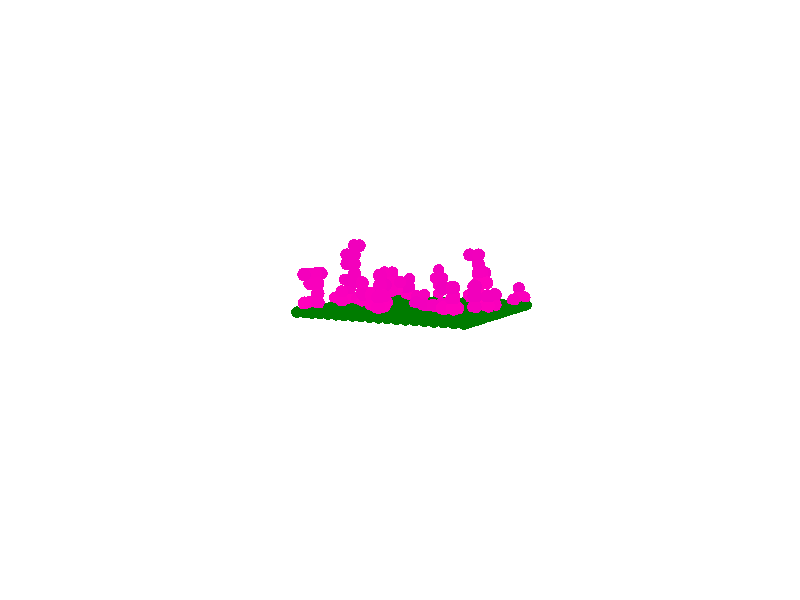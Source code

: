 #include "colors.inc"
#include "shapes.inc"
#include "textures.inc"
#include "metals.inc"
background{White}
union{light_source{<28.94,28.94,-61.38> color White shadowless}
sphere { <0,0,0>,0.600
texture{ pigment{ color rgb<0.0,0.2,0.0>}
finish{ phong 1 metallic}}}
sphere { <1,0,0>,0.600
texture{ pigment{ color rgb<0.0,0.2,0.0>}
finish{ phong 1 metallic}}}
sphere { <2,0,0>,0.600
texture{ pigment{ color rgb<0.0,0.2,0.0>}
finish{ phong 1 metallic}}}
sphere { <3,0,0>,0.600
texture{ pigment{ color rgb<0.0,0.2,0.0>}
finish{ phong 1 metallic}}}
sphere { <4,0,0>,0.600
texture{ pigment{ color rgb<0.0,0.2,0.0>}
finish{ phong 1 metallic}}}
sphere { <5,0,0>,0.600
texture{ pigment{ color rgb<0.0,0.2,0.0>}
finish{ phong 1 metallic}}}
sphere { <6,0,0>,0.600
texture{ pigment{ color rgb<0.0,0.2,0.0>}
finish{ phong 1 metallic}}}
sphere { <7,0,0>,0.600
texture{ pigment{ color rgb<0.0,0.2,0.0>}
finish{ phong 1 metallic}}}
sphere { <8,0,0>,0.600
texture{ pigment{ color rgb<0.0,0.2,0.0>}
finish{ phong 1 metallic}}}
sphere { <9,0,0>,0.600
texture{ pigment{ color rgb<0.0,0.2,0.0>}
finish{ phong 1 metallic}}}
sphere { <10,0,0>,0.600
texture{ pigment{ color rgb<0.0,0.2,0.0>}
finish{ phong 1 metallic}}}
sphere { <11,0,0>,0.600
texture{ pigment{ color rgb<0.0,0.2,0.0>}
finish{ phong 1 metallic}}}
sphere { <12,0,0>,0.600
texture{ pigment{ color rgb<0.0,0.2,0.0>}
finish{ phong 1 metallic}}}
sphere { <13,0,0>,0.600
texture{ pigment{ color rgb<0.0,0.2,0.0>}
finish{ phong 1 metallic}}}
sphere { <14,0,0>,0.600
texture{ pigment{ color rgb<0.0,0.2,0.0>}
finish{ phong 1 metallic}}}
sphere { <15,0,0>,0.600
texture{ pigment{ color rgb<0.0,0.2,0.0>}
finish{ phong 1 metallic}}}
sphere { <16,0,0>,0.600
texture{ pigment{ color rgb<0.0,0.2,0.0>}
finish{ phong 1 metallic}}}
sphere { <17,0,0>,0.600
texture{ pigment{ color rgb<0.0,0.2,0.0>}
finish{ phong 1 metallic}}}
sphere { <18,0,0>,0.600
texture{ pigment{ color rgb<0.0,0.2,0.0>}
finish{ phong 1 metallic}}}
sphere { <19,0,0>,0.600
texture{ pigment{ color rgb<0.0,0.2,0.0>}
finish{ phong 1 metallic}}}
sphere { <0,0,1>,0.600
texture{ pigment{ color rgb<0.0,0.2,0.0>}
finish{ phong 1 metallic}}}
sphere { <1,0,1>,0.600
texture{ pigment{ color rgb<0.0,0.2,0.0>}
finish{ phong 1 metallic}}}
sphere { <2,0,1>,0.600
texture{ pigment{ color rgb<0.0,0.2,0.0>}
finish{ phong 1 metallic}}}
sphere { <3,0,1>,0.600
texture{ pigment{ color rgb<0.0,0.2,0.0>}
finish{ phong 1 metallic}}}
sphere { <4,0,1>,0.600
texture{ pigment{ color rgb<0.0,0.2,0.0>}
finish{ phong 1 metallic}}}
sphere { <5,0,1>,0.600
texture{ pigment{ color rgb<0.0,0.2,0.0>}
finish{ phong 1 metallic}}}
sphere { <6,0,1>,0.600
texture{ pigment{ color rgb<0.0,0.2,0.0>}
finish{ phong 1 metallic}}}
sphere { <7,0,1>,0.600
texture{ pigment{ color rgb<0.0,0.2,0.0>}
finish{ phong 1 metallic}}}
sphere { <8,0,1>,0.600
texture{ pigment{ color rgb<0.0,0.2,0.0>}
finish{ phong 1 metallic}}}
sphere { <9,0,1>,0.600
texture{ pigment{ color rgb<0.0,0.2,0.0>}
finish{ phong 1 metallic}}}
sphere { <10,0,1>,0.600
texture{ pigment{ color rgb<0.0,0.2,0.0>}
finish{ phong 1 metallic}}}
sphere { <11,0,1>,0.600
texture{ pigment{ color rgb<0.0,0.2,0.0>}
finish{ phong 1 metallic}}}
sphere { <12,0,1>,0.600
texture{ pigment{ color rgb<0.0,0.2,0.0>}
finish{ phong 1 metallic}}}
sphere { <13,0,1>,0.600
texture{ pigment{ color rgb<0.0,0.2,0.0>}
finish{ phong 1 metallic}}}
sphere { <14,0,1>,0.600
texture{ pigment{ color rgb<0.0,0.2,0.0>}
finish{ phong 1 metallic}}}
sphere { <15,0,1>,0.600
texture{ pigment{ color rgb<0.0,0.2,0.0>}
finish{ phong 1 metallic}}}
sphere { <16,0,1>,0.600
texture{ pigment{ color rgb<0.0,0.2,0.0>}
finish{ phong 1 metallic}}}
sphere { <17,0,1>,0.600
texture{ pigment{ color rgb<0.0,0.2,0.0>}
finish{ phong 1 metallic}}}
sphere { <18,0,1>,0.600
texture{ pigment{ color rgb<0.0,0.2,0.0>}
finish{ phong 1 metallic}}}
sphere { <19,0,1>,0.600
texture{ pigment{ color rgb<0.0,0.2,0.0>}
finish{ phong 1 metallic}}}
sphere { <0,0,2>,0.600
texture{ pigment{ color rgb<0.0,0.2,0.0>}
finish{ phong 1 metallic}}}
sphere { <1,0,2>,0.600
texture{ pigment{ color rgb<0.0,0.2,0.0>}
finish{ phong 1 metallic}}}
sphere { <2,0,2>,0.600
texture{ pigment{ color rgb<0.0,0.2,0.0>}
finish{ phong 1 metallic}}}
sphere { <3,0,2>,0.600
texture{ pigment{ color rgb<0.0,0.2,0.0>}
finish{ phong 1 metallic}}}
sphere { <4,0,2>,0.600
texture{ pigment{ color rgb<0.0,0.2,0.0>}
finish{ phong 1 metallic}}}
sphere { <5,0,2>,0.600
texture{ pigment{ color rgb<0.0,0.2,0.0>}
finish{ phong 1 metallic}}}
sphere { <6,0,2>,0.600
texture{ pigment{ color rgb<0.0,0.2,0.0>}
finish{ phong 1 metallic}}}
sphere { <7,0,2>,0.600
texture{ pigment{ color rgb<0.0,0.2,0.0>}
finish{ phong 1 metallic}}}
sphere { <8,0,2>,0.600
texture{ pigment{ color rgb<0.0,0.2,0.0>}
finish{ phong 1 metallic}}}
sphere { <9,0,2>,0.600
texture{ pigment{ color rgb<0.0,0.2,0.0>}
finish{ phong 1 metallic}}}
sphere { <10,0,2>,0.600
texture{ pigment{ color rgb<0.0,0.2,0.0>}
finish{ phong 1 metallic}}}
sphere { <11,0,2>,0.600
texture{ pigment{ color rgb<0.0,0.2,0.0>}
finish{ phong 1 metallic}}}
sphere { <12,0,2>,0.600
texture{ pigment{ color rgb<0.0,0.2,0.0>}
finish{ phong 1 metallic}}}
sphere { <13,0,2>,0.600
texture{ pigment{ color rgb<0.0,0.2,0.0>}
finish{ phong 1 metallic}}}
sphere { <14,0,2>,0.600
texture{ pigment{ color rgb<0.0,0.2,0.0>}
finish{ phong 1 metallic}}}
sphere { <15,0,2>,0.600
texture{ pigment{ color rgb<0.0,0.2,0.0>}
finish{ phong 1 metallic}}}
sphere { <16,0,2>,0.600
texture{ pigment{ color rgb<0.0,0.2,0.0>}
finish{ phong 1 metallic}}}
sphere { <17,0,2>,0.600
texture{ pigment{ color rgb<0.0,0.2,0.0>}
finish{ phong 1 metallic}}}
sphere { <18,0,2>,0.600
texture{ pigment{ color rgb<0.0,0.2,0.0>}
finish{ phong 1 metallic}}}
sphere { <19,0,2>,0.600
texture{ pigment{ color rgb<0.0,0.2,0.0>}
finish{ phong 1 metallic}}}
sphere { <0,0,3>,0.600
texture{ pigment{ color rgb<0.0,0.2,0.0>}
finish{ phong 1 metallic}}}
sphere { <1,0,3>,0.600
texture{ pigment{ color rgb<0.0,0.2,0.0>}
finish{ phong 1 metallic}}}
sphere { <2,0,3>,0.600
texture{ pigment{ color rgb<0.0,0.2,0.0>}
finish{ phong 1 metallic}}}
sphere { <3,0,3>,0.600
texture{ pigment{ color rgb<0.0,0.2,0.0>}
finish{ phong 1 metallic}}}
sphere { <4,0,3>,0.600
texture{ pigment{ color rgb<0.0,0.2,0.0>}
finish{ phong 1 metallic}}}
sphere { <5,0,3>,0.600
texture{ pigment{ color rgb<0.0,0.2,0.0>}
finish{ phong 1 metallic}}}
sphere { <6,0,3>,0.600
texture{ pigment{ color rgb<0.0,0.2,0.0>}
finish{ phong 1 metallic}}}
sphere { <7,0,3>,0.600
texture{ pigment{ color rgb<0.0,0.2,0.0>}
finish{ phong 1 metallic}}}
sphere { <8,0,3>,0.600
texture{ pigment{ color rgb<0.0,0.2,0.0>}
finish{ phong 1 metallic}}}
sphere { <9,0,3>,0.600
texture{ pigment{ color rgb<0.0,0.2,0.0>}
finish{ phong 1 metallic}}}
sphere { <10,0,3>,0.600
texture{ pigment{ color rgb<0.0,0.2,0.0>}
finish{ phong 1 metallic}}}
sphere { <11,0,3>,0.600
texture{ pigment{ color rgb<0.0,0.2,0.0>}
finish{ phong 1 metallic}}}
sphere { <12,0,3>,0.600
texture{ pigment{ color rgb<0.0,0.2,0.0>}
finish{ phong 1 metallic}}}
sphere { <13,0,3>,0.600
texture{ pigment{ color rgb<0.0,0.2,0.0>}
finish{ phong 1 metallic}}}
sphere { <14,0,3>,0.600
texture{ pigment{ color rgb<0.0,0.2,0.0>}
finish{ phong 1 metallic}}}
sphere { <15,0,3>,0.600
texture{ pigment{ color rgb<0.0,0.2,0.0>}
finish{ phong 1 metallic}}}
sphere { <16,0,3>,0.600
texture{ pigment{ color rgb<0.0,0.2,0.0>}
finish{ phong 1 metallic}}}
sphere { <17,0,3>,0.600
texture{ pigment{ color rgb<0.0,0.2,0.0>}
finish{ phong 1 metallic}}}
sphere { <18,0,3>,0.600
texture{ pigment{ color rgb<0.0,0.2,0.0>}
finish{ phong 1 metallic}}}
sphere { <19,0,3>,0.600
texture{ pigment{ color rgb<0.0,0.2,0.0>}
finish{ phong 1 metallic}}}
sphere { <0,0,4>,0.600
texture{ pigment{ color rgb<0.0,0.2,0.0>}
finish{ phong 1 metallic}}}
sphere { <1,0,4>,0.600
texture{ pigment{ color rgb<0.0,0.2,0.0>}
finish{ phong 1 metallic}}}
sphere { <2,0,4>,0.600
texture{ pigment{ color rgb<0.0,0.2,0.0>}
finish{ phong 1 metallic}}}
sphere { <3,0,4>,0.600
texture{ pigment{ color rgb<0.0,0.2,0.0>}
finish{ phong 1 metallic}}}
sphere { <4,0,4>,0.600
texture{ pigment{ color rgb<0.0,0.2,0.0>}
finish{ phong 1 metallic}}}
sphere { <5,0,4>,0.600
texture{ pigment{ color rgb<0.0,0.2,0.0>}
finish{ phong 1 metallic}}}
sphere { <6,0,4>,0.600
texture{ pigment{ color rgb<0.0,0.2,0.0>}
finish{ phong 1 metallic}}}
sphere { <7,0,4>,0.600
texture{ pigment{ color rgb<0.0,0.2,0.0>}
finish{ phong 1 metallic}}}
sphere { <8,0,4>,0.600
texture{ pigment{ color rgb<0.0,0.2,0.0>}
finish{ phong 1 metallic}}}
sphere { <9,0,4>,0.600
texture{ pigment{ color rgb<0.0,0.2,0.0>}
finish{ phong 1 metallic}}}
sphere { <10,0,4>,0.600
texture{ pigment{ color rgb<0.0,0.2,0.0>}
finish{ phong 1 metallic}}}
sphere { <11,0,4>,0.600
texture{ pigment{ color rgb<0.0,0.2,0.0>}
finish{ phong 1 metallic}}}
sphere { <12,0,4>,0.600
texture{ pigment{ color rgb<0.0,0.2,0.0>}
finish{ phong 1 metallic}}}
sphere { <13,0,4>,0.600
texture{ pigment{ color rgb<0.0,0.2,0.0>}
finish{ phong 1 metallic}}}
sphere { <14,0,4>,0.600
texture{ pigment{ color rgb<0.0,0.2,0.0>}
finish{ phong 1 metallic}}}
sphere { <15,0,4>,0.600
texture{ pigment{ color rgb<0.0,0.2,0.0>}
finish{ phong 1 metallic}}}
sphere { <16,0,4>,0.600
texture{ pigment{ color rgb<0.0,0.2,0.0>}
finish{ phong 1 metallic}}}
sphere { <17,0,4>,0.600
texture{ pigment{ color rgb<0.0,0.2,0.0>}
finish{ phong 1 metallic}}}
sphere { <18,0,4>,0.600
texture{ pigment{ color rgb<0.0,0.2,0.0>}
finish{ phong 1 metallic}}}
sphere { <19,0,4>,0.600
texture{ pigment{ color rgb<0.0,0.2,0.0>}
finish{ phong 1 metallic}}}
sphere { <0,0,5>,0.600
texture{ pigment{ color rgb<0.0,0.2,0.0>}
finish{ phong 1 metallic}}}
sphere { <1,0,5>,0.600
texture{ pigment{ color rgb<0.0,0.2,0.0>}
finish{ phong 1 metallic}}}
sphere { <2,0,5>,0.600
texture{ pigment{ color rgb<0.0,0.2,0.0>}
finish{ phong 1 metallic}}}
sphere { <3,0,5>,0.600
texture{ pigment{ color rgb<0.0,0.2,0.0>}
finish{ phong 1 metallic}}}
sphere { <4,0,5>,0.600
texture{ pigment{ color rgb<0.0,0.2,0.0>}
finish{ phong 1 metallic}}}
sphere { <5,0,5>,0.600
texture{ pigment{ color rgb<0.0,0.2,0.0>}
finish{ phong 1 metallic}}}
sphere { <6,0,5>,0.600
texture{ pigment{ color rgb<0.0,0.2,0.0>}
finish{ phong 1 metallic}}}
sphere { <7,0,5>,0.600
texture{ pigment{ color rgb<0.0,0.2,0.0>}
finish{ phong 1 metallic}}}
sphere { <8,0,5>,0.600
texture{ pigment{ color rgb<0.0,0.2,0.0>}
finish{ phong 1 metallic}}}
sphere { <9,0,5>,0.600
texture{ pigment{ color rgb<0.0,0.2,0.0>}
finish{ phong 1 metallic}}}
sphere { <10,0,5>,0.600
texture{ pigment{ color rgb<0.0,0.2,0.0>}
finish{ phong 1 metallic}}}
sphere { <11,0,5>,0.600
texture{ pigment{ color rgb<0.0,0.2,0.0>}
finish{ phong 1 metallic}}}
sphere { <12,0,5>,0.600
texture{ pigment{ color rgb<0.0,0.2,0.0>}
finish{ phong 1 metallic}}}
sphere { <13,0,5>,0.600
texture{ pigment{ color rgb<0.0,0.2,0.0>}
finish{ phong 1 metallic}}}
sphere { <14,0,5>,0.600
texture{ pigment{ color rgb<0.0,0.2,0.0>}
finish{ phong 1 metallic}}}
sphere { <15,0,5>,0.600
texture{ pigment{ color rgb<0.0,0.2,0.0>}
finish{ phong 1 metallic}}}
sphere { <16,0,5>,0.600
texture{ pigment{ color rgb<0.0,0.2,0.0>}
finish{ phong 1 metallic}}}
sphere { <17,0,5>,0.600
texture{ pigment{ color rgb<0.0,0.2,0.0>}
finish{ phong 1 metallic}}}
sphere { <18,0,5>,0.600
texture{ pigment{ color rgb<0.0,0.2,0.0>}
finish{ phong 1 metallic}}}
sphere { <19,0,5>,0.600
texture{ pigment{ color rgb<0.0,0.2,0.0>}
finish{ phong 1 metallic}}}
sphere { <0,0,6>,0.600
texture{ pigment{ color rgb<0.0,0.2,0.0>}
finish{ phong 1 metallic}}}
sphere { <1,0,6>,0.600
texture{ pigment{ color rgb<0.0,0.2,0.0>}
finish{ phong 1 metallic}}}
sphere { <2,0,6>,0.600
texture{ pigment{ color rgb<0.0,0.2,0.0>}
finish{ phong 1 metallic}}}
sphere { <3,0,6>,0.600
texture{ pigment{ color rgb<0.0,0.2,0.0>}
finish{ phong 1 metallic}}}
sphere { <4,0,6>,0.600
texture{ pigment{ color rgb<0.0,0.2,0.0>}
finish{ phong 1 metallic}}}
sphere { <5,0,6>,0.600
texture{ pigment{ color rgb<0.0,0.2,0.0>}
finish{ phong 1 metallic}}}
sphere { <6,0,6>,0.600
texture{ pigment{ color rgb<0.0,0.2,0.0>}
finish{ phong 1 metallic}}}
sphere { <7,0,6>,0.600
texture{ pigment{ color rgb<0.0,0.2,0.0>}
finish{ phong 1 metallic}}}
sphere { <8,0,6>,0.600
texture{ pigment{ color rgb<0.0,0.2,0.0>}
finish{ phong 1 metallic}}}
sphere { <9,0,6>,0.600
texture{ pigment{ color rgb<0.0,0.2,0.0>}
finish{ phong 1 metallic}}}
sphere { <10,0,6>,0.600
texture{ pigment{ color rgb<0.0,0.2,0.0>}
finish{ phong 1 metallic}}}
sphere { <11,0,6>,0.600
texture{ pigment{ color rgb<0.0,0.2,0.0>}
finish{ phong 1 metallic}}}
sphere { <12,0,6>,0.600
texture{ pigment{ color rgb<0.0,0.2,0.0>}
finish{ phong 1 metallic}}}
sphere { <13,0,6>,0.600
texture{ pigment{ color rgb<0.0,0.2,0.0>}
finish{ phong 1 metallic}}}
sphere { <14,0,6>,0.600
texture{ pigment{ color rgb<0.0,0.2,0.0>}
finish{ phong 1 metallic}}}
sphere { <15,0,6>,0.600
texture{ pigment{ color rgb<0.0,0.2,0.0>}
finish{ phong 1 metallic}}}
sphere { <16,0,6>,0.600
texture{ pigment{ color rgb<0.0,0.2,0.0>}
finish{ phong 1 metallic}}}
sphere { <17,0,6>,0.600
texture{ pigment{ color rgb<0.0,0.2,0.0>}
finish{ phong 1 metallic}}}
sphere { <18,0,6>,0.600
texture{ pigment{ color rgb<0.0,0.2,0.0>}
finish{ phong 1 metallic}}}
sphere { <19,0,6>,0.600
texture{ pigment{ color rgb<0.0,0.2,0.0>}
finish{ phong 1 metallic}}}
sphere { <0,0,7>,0.600
texture{ pigment{ color rgb<0.0,0.2,0.0>}
finish{ phong 1 metallic}}}
sphere { <1,0,7>,0.600
texture{ pigment{ color rgb<0.0,0.2,0.0>}
finish{ phong 1 metallic}}}
sphere { <2,0,7>,0.600
texture{ pigment{ color rgb<0.0,0.2,0.0>}
finish{ phong 1 metallic}}}
sphere { <3,0,7>,0.600
texture{ pigment{ color rgb<0.0,0.2,0.0>}
finish{ phong 1 metallic}}}
sphere { <4,0,7>,0.600
texture{ pigment{ color rgb<0.0,0.2,0.0>}
finish{ phong 1 metallic}}}
sphere { <5,0,7>,0.600
texture{ pigment{ color rgb<0.0,0.2,0.0>}
finish{ phong 1 metallic}}}
sphere { <6,0,7>,0.600
texture{ pigment{ color rgb<0.0,0.2,0.0>}
finish{ phong 1 metallic}}}
sphere { <7,0,7>,0.600
texture{ pigment{ color rgb<0.0,0.2,0.0>}
finish{ phong 1 metallic}}}
sphere { <8,0,7>,0.600
texture{ pigment{ color rgb<0.0,0.2,0.0>}
finish{ phong 1 metallic}}}
sphere { <9,0,7>,0.600
texture{ pigment{ color rgb<0.0,0.2,0.0>}
finish{ phong 1 metallic}}}
sphere { <10,0,7>,0.600
texture{ pigment{ color rgb<0.0,0.2,0.0>}
finish{ phong 1 metallic}}}
sphere { <11,0,7>,0.600
texture{ pigment{ color rgb<0.0,0.2,0.0>}
finish{ phong 1 metallic}}}
sphere { <12,0,7>,0.600
texture{ pigment{ color rgb<0.0,0.2,0.0>}
finish{ phong 1 metallic}}}
sphere { <13,0,7>,0.600
texture{ pigment{ color rgb<0.0,0.2,0.0>}
finish{ phong 1 metallic}}}
sphere { <14,0,7>,0.600
texture{ pigment{ color rgb<0.0,0.2,0.0>}
finish{ phong 1 metallic}}}
sphere { <15,0,7>,0.600
texture{ pigment{ color rgb<0.0,0.2,0.0>}
finish{ phong 1 metallic}}}
sphere { <16,0,7>,0.600
texture{ pigment{ color rgb<0.0,0.2,0.0>}
finish{ phong 1 metallic}}}
sphere { <17,0,7>,0.600
texture{ pigment{ color rgb<0.0,0.2,0.0>}
finish{ phong 1 metallic}}}
sphere { <18,0,7>,0.600
texture{ pigment{ color rgb<0.0,0.2,0.0>}
finish{ phong 1 metallic}}}
sphere { <19,0,7>,0.600
texture{ pigment{ color rgb<0.0,0.2,0.0>}
finish{ phong 1 metallic}}}
sphere { <0,0,8>,0.600
texture{ pigment{ color rgb<0.0,0.2,0.0>}
finish{ phong 1 metallic}}}
sphere { <1,0,8>,0.600
texture{ pigment{ color rgb<0.0,0.2,0.0>}
finish{ phong 1 metallic}}}
sphere { <2,0,8>,0.600
texture{ pigment{ color rgb<0.0,0.2,0.0>}
finish{ phong 1 metallic}}}
sphere { <3,0,8>,0.600
texture{ pigment{ color rgb<0.0,0.2,0.0>}
finish{ phong 1 metallic}}}
sphere { <4,0,8>,0.600
texture{ pigment{ color rgb<0.0,0.2,0.0>}
finish{ phong 1 metallic}}}
sphere { <5,0,8>,0.600
texture{ pigment{ color rgb<0.0,0.2,0.0>}
finish{ phong 1 metallic}}}
sphere { <6,0,8>,0.600
texture{ pigment{ color rgb<0.0,0.2,0.0>}
finish{ phong 1 metallic}}}
sphere { <7,0,8>,0.600
texture{ pigment{ color rgb<0.0,0.2,0.0>}
finish{ phong 1 metallic}}}
sphere { <8,0,8>,0.600
texture{ pigment{ color rgb<0.0,0.2,0.0>}
finish{ phong 1 metallic}}}
sphere { <9,0,8>,0.600
texture{ pigment{ color rgb<0.0,0.2,0.0>}
finish{ phong 1 metallic}}}
sphere { <10,0,8>,0.600
texture{ pigment{ color rgb<0.0,0.2,0.0>}
finish{ phong 1 metallic}}}
sphere { <11,0,8>,0.600
texture{ pigment{ color rgb<0.0,0.2,0.0>}
finish{ phong 1 metallic}}}
sphere { <12,0,8>,0.600
texture{ pigment{ color rgb<0.0,0.2,0.0>}
finish{ phong 1 metallic}}}
sphere { <13,0,8>,0.600
texture{ pigment{ color rgb<0.0,0.2,0.0>}
finish{ phong 1 metallic}}}
sphere { <14,0,8>,0.600
texture{ pigment{ color rgb<0.0,0.2,0.0>}
finish{ phong 1 metallic}}}
sphere { <15,0,8>,0.600
texture{ pigment{ color rgb<0.0,0.2,0.0>}
finish{ phong 1 metallic}}}
sphere { <16,0,8>,0.600
texture{ pigment{ color rgb<0.0,0.2,0.0>}
finish{ phong 1 metallic}}}
sphere { <17,0,8>,0.600
texture{ pigment{ color rgb<0.0,0.2,0.0>}
finish{ phong 1 metallic}}}
sphere { <18,0,8>,0.600
texture{ pigment{ color rgb<0.0,0.2,0.0>}
finish{ phong 1 metallic}}}
sphere { <19,0,8>,0.600
texture{ pigment{ color rgb<0.0,0.2,0.0>}
finish{ phong 1 metallic}}}
sphere { <0,0,9>,0.600
texture{ pigment{ color rgb<0.0,0.2,0.0>}
finish{ phong 1 metallic}}}
sphere { <1,0,9>,0.600
texture{ pigment{ color rgb<0.0,0.2,0.0>}
finish{ phong 1 metallic}}}
sphere { <2,0,9>,0.600
texture{ pigment{ color rgb<0.0,0.2,0.0>}
finish{ phong 1 metallic}}}
sphere { <3,0,9>,0.600
texture{ pigment{ color rgb<0.0,0.2,0.0>}
finish{ phong 1 metallic}}}
sphere { <4,0,9>,0.600
texture{ pigment{ color rgb<0.0,0.2,0.0>}
finish{ phong 1 metallic}}}
sphere { <5,0,9>,0.600
texture{ pigment{ color rgb<0.0,0.2,0.0>}
finish{ phong 1 metallic}}}
sphere { <6,0,9>,0.600
texture{ pigment{ color rgb<0.0,0.2,0.0>}
finish{ phong 1 metallic}}}
sphere { <7,0,9>,0.600
texture{ pigment{ color rgb<0.0,0.2,0.0>}
finish{ phong 1 metallic}}}
sphere { <8,0,9>,0.600
texture{ pigment{ color rgb<0.0,0.2,0.0>}
finish{ phong 1 metallic}}}
sphere { <9,0,9>,0.600
texture{ pigment{ color rgb<0.0,0.2,0.0>}
finish{ phong 1 metallic}}}
sphere { <10,0,9>,0.600
texture{ pigment{ color rgb<0.0,0.2,0.0>}
finish{ phong 1 metallic}}}
sphere { <11,0,9>,0.600
texture{ pigment{ color rgb<0.0,0.2,0.0>}
finish{ phong 1 metallic}}}
sphere { <12,0,9>,0.600
texture{ pigment{ color rgb<0.0,0.2,0.0>}
finish{ phong 1 metallic}}}
sphere { <13,0,9>,0.600
texture{ pigment{ color rgb<0.0,0.2,0.0>}
finish{ phong 1 metallic}}}
sphere { <14,0,9>,0.600
texture{ pigment{ color rgb<0.0,0.2,0.0>}
finish{ phong 1 metallic}}}
sphere { <15,0,9>,0.600
texture{ pigment{ color rgb<0.0,0.2,0.0>}
finish{ phong 1 metallic}}}
sphere { <16,0,9>,0.600
texture{ pigment{ color rgb<0.0,0.2,0.0>}
finish{ phong 1 metallic}}}
sphere { <17,0,9>,0.600
texture{ pigment{ color rgb<0.0,0.2,0.0>}
finish{ phong 1 metallic}}}
sphere { <18,0,9>,0.600
texture{ pigment{ color rgb<0.0,0.2,0.0>}
finish{ phong 1 metallic}}}
sphere { <19,0,9>,0.600
texture{ pigment{ color rgb<0.0,0.2,0.0>}
finish{ phong 1 metallic}}}
sphere { <0,0,10>,0.600
texture{ pigment{ color rgb<0.0,0.2,0.0>}
finish{ phong 1 metallic}}}
sphere { <1,0,10>,0.600
texture{ pigment{ color rgb<0.0,0.2,0.0>}
finish{ phong 1 metallic}}}
sphere { <2,0,10>,0.600
texture{ pigment{ color rgb<0.0,0.2,0.0>}
finish{ phong 1 metallic}}}
sphere { <3,0,10>,0.600
texture{ pigment{ color rgb<0.0,0.2,0.0>}
finish{ phong 1 metallic}}}
sphere { <4,0,10>,0.600
texture{ pigment{ color rgb<0.0,0.2,0.0>}
finish{ phong 1 metallic}}}
sphere { <5,0,10>,0.600
texture{ pigment{ color rgb<0.0,0.2,0.0>}
finish{ phong 1 metallic}}}
sphere { <6,0,10>,0.600
texture{ pigment{ color rgb<0.0,0.2,0.0>}
finish{ phong 1 metallic}}}
sphere { <7,0,10>,0.600
texture{ pigment{ color rgb<0.0,0.2,0.0>}
finish{ phong 1 metallic}}}
sphere { <8,0,10>,0.600
texture{ pigment{ color rgb<0.0,0.2,0.0>}
finish{ phong 1 metallic}}}
sphere { <9,0,10>,0.600
texture{ pigment{ color rgb<0.0,0.2,0.0>}
finish{ phong 1 metallic}}}
sphere { <10,0,10>,0.600
texture{ pigment{ color rgb<0.0,0.2,0.0>}
finish{ phong 1 metallic}}}
sphere { <11,0,10>,0.600
texture{ pigment{ color rgb<0.0,0.2,0.0>}
finish{ phong 1 metallic}}}
sphere { <12,0,10>,0.600
texture{ pigment{ color rgb<0.0,0.2,0.0>}
finish{ phong 1 metallic}}}
sphere { <13,0,10>,0.600
texture{ pigment{ color rgb<0.0,0.2,0.0>}
finish{ phong 1 metallic}}}
sphere { <14,0,10>,0.600
texture{ pigment{ color rgb<0.0,0.2,0.0>}
finish{ phong 1 metallic}}}
sphere { <15,0,10>,0.600
texture{ pigment{ color rgb<0.0,0.2,0.0>}
finish{ phong 1 metallic}}}
sphere { <16,0,10>,0.600
texture{ pigment{ color rgb<0.0,0.2,0.0>}
finish{ phong 1 metallic}}}
sphere { <17,0,10>,0.600
texture{ pigment{ color rgb<0.0,0.2,0.0>}
finish{ phong 1 metallic}}}
sphere { <18,0,10>,0.600
texture{ pigment{ color rgb<0.0,0.2,0.0>}
finish{ phong 1 metallic}}}
sphere { <19,0,10>,0.600
texture{ pigment{ color rgb<0.0,0.2,0.0>}
finish{ phong 1 metallic}}}
sphere { <0,0,11>,0.600
texture{ pigment{ color rgb<0.0,0.2,0.0>}
finish{ phong 1 metallic}}}
sphere { <1,0,11>,0.600
texture{ pigment{ color rgb<0.0,0.2,0.0>}
finish{ phong 1 metallic}}}
sphere { <2,0,11>,0.600
texture{ pigment{ color rgb<0.0,0.2,0.0>}
finish{ phong 1 metallic}}}
sphere { <3,0,11>,0.600
texture{ pigment{ color rgb<0.0,0.2,0.0>}
finish{ phong 1 metallic}}}
sphere { <4,0,11>,0.600
texture{ pigment{ color rgb<0.0,0.2,0.0>}
finish{ phong 1 metallic}}}
sphere { <5,0,11>,0.600
texture{ pigment{ color rgb<0.0,0.2,0.0>}
finish{ phong 1 metallic}}}
sphere { <6,0,11>,0.600
texture{ pigment{ color rgb<0.0,0.2,0.0>}
finish{ phong 1 metallic}}}
sphere { <7,0,11>,0.600
texture{ pigment{ color rgb<0.0,0.2,0.0>}
finish{ phong 1 metallic}}}
sphere { <8,0,11>,0.600
texture{ pigment{ color rgb<0.0,0.2,0.0>}
finish{ phong 1 metallic}}}
sphere { <9,0,11>,0.600
texture{ pigment{ color rgb<0.0,0.2,0.0>}
finish{ phong 1 metallic}}}
sphere { <10,0,11>,0.600
texture{ pigment{ color rgb<0.0,0.2,0.0>}
finish{ phong 1 metallic}}}
sphere { <11,0,11>,0.600
texture{ pigment{ color rgb<0.0,0.2,0.0>}
finish{ phong 1 metallic}}}
sphere { <12,0,11>,0.600
texture{ pigment{ color rgb<0.0,0.2,0.0>}
finish{ phong 1 metallic}}}
sphere { <13,0,11>,0.600
texture{ pigment{ color rgb<0.0,0.2,0.0>}
finish{ phong 1 metallic}}}
sphere { <14,0,11>,0.600
texture{ pigment{ color rgb<0.0,0.2,0.0>}
finish{ phong 1 metallic}}}
sphere { <15,0,11>,0.600
texture{ pigment{ color rgb<0.0,0.2,0.0>}
finish{ phong 1 metallic}}}
sphere { <16,0,11>,0.600
texture{ pigment{ color rgb<0.0,0.2,0.0>}
finish{ phong 1 metallic}}}
sphere { <17,0,11>,0.600
texture{ pigment{ color rgb<0.0,0.2,0.0>}
finish{ phong 1 metallic}}}
sphere { <18,0,11>,0.600
texture{ pigment{ color rgb<0.0,0.2,0.0>}
finish{ phong 1 metallic}}}
sphere { <19,0,11>,0.600
texture{ pigment{ color rgb<0.0,0.2,0.0>}
finish{ phong 1 metallic}}}
sphere { <0,0,12>,0.600
texture{ pigment{ color rgb<0.0,0.2,0.0>}
finish{ phong 1 metallic}}}
sphere { <1,0,12>,0.600
texture{ pigment{ color rgb<0.0,0.2,0.0>}
finish{ phong 1 metallic}}}
sphere { <2,0,12>,0.600
texture{ pigment{ color rgb<0.0,0.2,0.0>}
finish{ phong 1 metallic}}}
sphere { <3,0,12>,0.600
texture{ pigment{ color rgb<0.0,0.2,0.0>}
finish{ phong 1 metallic}}}
sphere { <4,0,12>,0.600
texture{ pigment{ color rgb<0.0,0.2,0.0>}
finish{ phong 1 metallic}}}
sphere { <5,0,12>,0.600
texture{ pigment{ color rgb<0.0,0.2,0.0>}
finish{ phong 1 metallic}}}
sphere { <6,0,12>,0.600
texture{ pigment{ color rgb<0.0,0.2,0.0>}
finish{ phong 1 metallic}}}
sphere { <7,0,12>,0.600
texture{ pigment{ color rgb<0.0,0.2,0.0>}
finish{ phong 1 metallic}}}
sphere { <8,0,12>,0.600
texture{ pigment{ color rgb<0.0,0.2,0.0>}
finish{ phong 1 metallic}}}
sphere { <9,0,12>,0.600
texture{ pigment{ color rgb<0.0,0.2,0.0>}
finish{ phong 1 metallic}}}
sphere { <10,0,12>,0.600
texture{ pigment{ color rgb<0.0,0.2,0.0>}
finish{ phong 1 metallic}}}
sphere { <11,0,12>,0.600
texture{ pigment{ color rgb<0.0,0.2,0.0>}
finish{ phong 1 metallic}}}
sphere { <12,0,12>,0.600
texture{ pigment{ color rgb<0.0,0.2,0.0>}
finish{ phong 1 metallic}}}
sphere { <13,0,12>,0.600
texture{ pigment{ color rgb<0.0,0.2,0.0>}
finish{ phong 1 metallic}}}
sphere { <14,0,12>,0.600
texture{ pigment{ color rgb<0.0,0.2,0.0>}
finish{ phong 1 metallic}}}
sphere { <15,0,12>,0.600
texture{ pigment{ color rgb<0.0,0.2,0.0>}
finish{ phong 1 metallic}}}
sphere { <16,0,12>,0.600
texture{ pigment{ color rgb<0.0,0.2,0.0>}
finish{ phong 1 metallic}}}
sphere { <17,0,12>,0.600
texture{ pigment{ color rgb<0.0,0.2,0.0>}
finish{ phong 1 metallic}}}
sphere { <18,0,12>,0.600
texture{ pigment{ color rgb<0.0,0.2,0.0>}
finish{ phong 1 metallic}}}
sphere { <19,0,12>,0.600
texture{ pigment{ color rgb<0.0,0.2,0.0>}
finish{ phong 1 metallic}}}
sphere { <0,0,13>,0.600
texture{ pigment{ color rgb<0.0,0.2,0.0>}
finish{ phong 1 metallic}}}
sphere { <1,0,13>,0.600
texture{ pigment{ color rgb<0.0,0.2,0.0>}
finish{ phong 1 metallic}}}
sphere { <2,0,13>,0.600
texture{ pigment{ color rgb<0.0,0.2,0.0>}
finish{ phong 1 metallic}}}
sphere { <3,0,13>,0.600
texture{ pigment{ color rgb<0.0,0.2,0.0>}
finish{ phong 1 metallic}}}
sphere { <4,0,13>,0.600
texture{ pigment{ color rgb<0.0,0.2,0.0>}
finish{ phong 1 metallic}}}
sphere { <5,0,13>,0.600
texture{ pigment{ color rgb<0.0,0.2,0.0>}
finish{ phong 1 metallic}}}
sphere { <6,0,13>,0.600
texture{ pigment{ color rgb<0.0,0.2,0.0>}
finish{ phong 1 metallic}}}
sphere { <7,0,13>,0.600
texture{ pigment{ color rgb<0.0,0.2,0.0>}
finish{ phong 1 metallic}}}
sphere { <8,0,13>,0.600
texture{ pigment{ color rgb<0.0,0.2,0.0>}
finish{ phong 1 metallic}}}
sphere { <9,0,13>,0.600
texture{ pigment{ color rgb<0.0,0.2,0.0>}
finish{ phong 1 metallic}}}
sphere { <10,0,13>,0.600
texture{ pigment{ color rgb<0.0,0.2,0.0>}
finish{ phong 1 metallic}}}
sphere { <11,0,13>,0.600
texture{ pigment{ color rgb<0.0,0.2,0.0>}
finish{ phong 1 metallic}}}
sphere { <12,0,13>,0.600
texture{ pigment{ color rgb<0.0,0.2,0.0>}
finish{ phong 1 metallic}}}
sphere { <13,0,13>,0.600
texture{ pigment{ color rgb<0.0,0.2,0.0>}
finish{ phong 1 metallic}}}
sphere { <14,0,13>,0.600
texture{ pigment{ color rgb<0.0,0.2,0.0>}
finish{ phong 1 metallic}}}
sphere { <15,0,13>,0.600
texture{ pigment{ color rgb<0.0,0.2,0.0>}
finish{ phong 1 metallic}}}
sphere { <16,0,13>,0.600
texture{ pigment{ color rgb<0.0,0.2,0.0>}
finish{ phong 1 metallic}}}
sphere { <17,0,13>,0.600
texture{ pigment{ color rgb<0.0,0.2,0.0>}
finish{ phong 1 metallic}}}
sphere { <18,0,13>,0.600
texture{ pigment{ color rgb<0.0,0.2,0.0>}
finish{ phong 1 metallic}}}
sphere { <19,0,13>,0.600
texture{ pigment{ color rgb<0.0,0.2,0.0>}
finish{ phong 1 metallic}}}
sphere { <0,0,14>,0.600
texture{ pigment{ color rgb<0.0,0.2,0.0>}
finish{ phong 1 metallic}}}
sphere { <1,0,14>,0.600
texture{ pigment{ color rgb<0.0,0.2,0.0>}
finish{ phong 1 metallic}}}
sphere { <2,0,14>,0.600
texture{ pigment{ color rgb<0.0,0.2,0.0>}
finish{ phong 1 metallic}}}
sphere { <3,0,14>,0.600
texture{ pigment{ color rgb<0.0,0.2,0.0>}
finish{ phong 1 metallic}}}
sphere { <4,0,14>,0.600
texture{ pigment{ color rgb<0.0,0.2,0.0>}
finish{ phong 1 metallic}}}
sphere { <5,0,14>,0.600
texture{ pigment{ color rgb<0.0,0.2,0.0>}
finish{ phong 1 metallic}}}
sphere { <6,0,14>,0.600
texture{ pigment{ color rgb<0.0,0.2,0.0>}
finish{ phong 1 metallic}}}
sphere { <7,0,14>,0.600
texture{ pigment{ color rgb<0.0,0.2,0.0>}
finish{ phong 1 metallic}}}
sphere { <8,0,14>,0.600
texture{ pigment{ color rgb<0.0,0.2,0.0>}
finish{ phong 1 metallic}}}
sphere { <9,0,14>,0.600
texture{ pigment{ color rgb<0.0,0.2,0.0>}
finish{ phong 1 metallic}}}
sphere { <10,0,14>,0.600
texture{ pigment{ color rgb<0.0,0.2,0.0>}
finish{ phong 1 metallic}}}
sphere { <11,0,14>,0.600
texture{ pigment{ color rgb<0.0,0.2,0.0>}
finish{ phong 1 metallic}}}
sphere { <12,0,14>,0.600
texture{ pigment{ color rgb<0.0,0.2,0.0>}
finish{ phong 1 metallic}}}
sphere { <13,0,14>,0.600
texture{ pigment{ color rgb<0.0,0.2,0.0>}
finish{ phong 1 metallic}}}
sphere { <14,0,14>,0.600
texture{ pigment{ color rgb<0.0,0.2,0.0>}
finish{ phong 1 metallic}}}
sphere { <15,0,14>,0.600
texture{ pigment{ color rgb<0.0,0.2,0.0>}
finish{ phong 1 metallic}}}
sphere { <16,0,14>,0.600
texture{ pigment{ color rgb<0.0,0.2,0.0>}
finish{ phong 1 metallic}}}
sphere { <17,0,14>,0.600
texture{ pigment{ color rgb<0.0,0.2,0.0>}
finish{ phong 1 metallic}}}
sphere { <18,0,14>,0.600
texture{ pigment{ color rgb<0.0,0.2,0.0>}
finish{ phong 1 metallic}}}
sphere { <19,0,14>,0.600
texture{ pigment{ color rgb<0.0,0.2,0.0>}
finish{ phong 1 metallic}}}
sphere { <0,0,15>,0.600
texture{ pigment{ color rgb<0.0,0.2,0.0>}
finish{ phong 1 metallic}}}
sphere { <1,0,15>,0.600
texture{ pigment{ color rgb<0.0,0.2,0.0>}
finish{ phong 1 metallic}}}
sphere { <2,0,15>,0.600
texture{ pigment{ color rgb<0.0,0.2,0.0>}
finish{ phong 1 metallic}}}
sphere { <3,0,15>,0.600
texture{ pigment{ color rgb<0.0,0.2,0.0>}
finish{ phong 1 metallic}}}
sphere { <4,0,15>,0.600
texture{ pigment{ color rgb<0.0,0.2,0.0>}
finish{ phong 1 metallic}}}
sphere { <5,0,15>,0.600
texture{ pigment{ color rgb<0.0,0.2,0.0>}
finish{ phong 1 metallic}}}
sphere { <6,0,15>,0.600
texture{ pigment{ color rgb<0.0,0.2,0.0>}
finish{ phong 1 metallic}}}
sphere { <7,0,15>,0.600
texture{ pigment{ color rgb<0.0,0.2,0.0>}
finish{ phong 1 metallic}}}
sphere { <8,0,15>,0.600
texture{ pigment{ color rgb<0.0,0.2,0.0>}
finish{ phong 1 metallic}}}
sphere { <9,0,15>,0.600
texture{ pigment{ color rgb<0.0,0.2,0.0>}
finish{ phong 1 metallic}}}
sphere { <10,0,15>,0.600
texture{ pigment{ color rgb<0.0,0.2,0.0>}
finish{ phong 1 metallic}}}
sphere { <11,0,15>,0.600
texture{ pigment{ color rgb<0.0,0.2,0.0>}
finish{ phong 1 metallic}}}
sphere { <12,0,15>,0.600
texture{ pigment{ color rgb<0.0,0.2,0.0>}
finish{ phong 1 metallic}}}
sphere { <13,0,15>,0.600
texture{ pigment{ color rgb<0.0,0.2,0.0>}
finish{ phong 1 metallic}}}
sphere { <14,0,15>,0.600
texture{ pigment{ color rgb<0.0,0.2,0.0>}
finish{ phong 1 metallic}}}
sphere { <15,0,15>,0.600
texture{ pigment{ color rgb<0.0,0.2,0.0>}
finish{ phong 1 metallic}}}
sphere { <16,0,15>,0.600
texture{ pigment{ color rgb<0.0,0.2,0.0>}
finish{ phong 1 metallic}}}
sphere { <17,0,15>,0.600
texture{ pigment{ color rgb<0.0,0.2,0.0>}
finish{ phong 1 metallic}}}
sphere { <18,0,15>,0.600
texture{ pigment{ color rgb<0.0,0.2,0.0>}
finish{ phong 1 metallic}}}
sphere { <19,0,15>,0.600
texture{ pigment{ color rgb<0.0,0.2,0.0>}
finish{ phong 1 metallic}}}
sphere { <0,0,16>,0.600
texture{ pigment{ color rgb<0.0,0.2,0.0>}
finish{ phong 1 metallic}}}
sphere { <1,0,16>,0.600
texture{ pigment{ color rgb<0.0,0.2,0.0>}
finish{ phong 1 metallic}}}
sphere { <2,0,16>,0.600
texture{ pigment{ color rgb<0.0,0.2,0.0>}
finish{ phong 1 metallic}}}
sphere { <3,0,16>,0.600
texture{ pigment{ color rgb<0.0,0.2,0.0>}
finish{ phong 1 metallic}}}
sphere { <4,0,16>,0.600
texture{ pigment{ color rgb<0.0,0.2,0.0>}
finish{ phong 1 metallic}}}
sphere { <5,0,16>,0.600
texture{ pigment{ color rgb<0.0,0.2,0.0>}
finish{ phong 1 metallic}}}
sphere { <6,0,16>,0.600
texture{ pigment{ color rgb<0.0,0.2,0.0>}
finish{ phong 1 metallic}}}
sphere { <7,0,16>,0.600
texture{ pigment{ color rgb<0.0,0.2,0.0>}
finish{ phong 1 metallic}}}
sphere { <8,0,16>,0.600
texture{ pigment{ color rgb<0.0,0.2,0.0>}
finish{ phong 1 metallic}}}
sphere { <9,0,16>,0.600
texture{ pigment{ color rgb<0.0,0.2,0.0>}
finish{ phong 1 metallic}}}
sphere { <10,0,16>,0.600
texture{ pigment{ color rgb<0.0,0.2,0.0>}
finish{ phong 1 metallic}}}
sphere { <11,0,16>,0.600
texture{ pigment{ color rgb<0.0,0.2,0.0>}
finish{ phong 1 metallic}}}
sphere { <12,0,16>,0.600
texture{ pigment{ color rgb<0.0,0.2,0.0>}
finish{ phong 1 metallic}}}
sphere { <13,0,16>,0.600
texture{ pigment{ color rgb<0.0,0.2,0.0>}
finish{ phong 1 metallic}}}
sphere { <14,0,16>,0.600
texture{ pigment{ color rgb<0.0,0.2,0.0>}
finish{ phong 1 metallic}}}
sphere { <15,0,16>,0.600
texture{ pigment{ color rgb<0.0,0.2,0.0>}
finish{ phong 1 metallic}}}
sphere { <16,0,16>,0.600
texture{ pigment{ color rgb<0.0,0.2,0.0>}
finish{ phong 1 metallic}}}
sphere { <17,0,16>,0.600
texture{ pigment{ color rgb<0.0,0.2,0.0>}
finish{ phong 1 metallic}}}
sphere { <18,0,16>,0.600
texture{ pigment{ color rgb<0.0,0.2,0.0>}
finish{ phong 1 metallic}}}
sphere { <19,0,16>,0.600
texture{ pigment{ color rgb<0.0,0.2,0.0>}
finish{ phong 1 metallic}}}
sphere { <0,0,17>,0.600
texture{ pigment{ color rgb<0.0,0.2,0.0>}
finish{ phong 1 metallic}}}
sphere { <1,0,17>,0.600
texture{ pigment{ color rgb<0.0,0.2,0.0>}
finish{ phong 1 metallic}}}
sphere { <2,0,17>,0.600
texture{ pigment{ color rgb<0.0,0.2,0.0>}
finish{ phong 1 metallic}}}
sphere { <3,0,17>,0.600
texture{ pigment{ color rgb<0.0,0.2,0.0>}
finish{ phong 1 metallic}}}
sphere { <4,0,17>,0.600
texture{ pigment{ color rgb<0.0,0.2,0.0>}
finish{ phong 1 metallic}}}
sphere { <5,0,17>,0.600
texture{ pigment{ color rgb<0.0,0.2,0.0>}
finish{ phong 1 metallic}}}
sphere { <6,0,17>,0.600
texture{ pigment{ color rgb<0.0,0.2,0.0>}
finish{ phong 1 metallic}}}
sphere { <7,0,17>,0.600
texture{ pigment{ color rgb<0.0,0.2,0.0>}
finish{ phong 1 metallic}}}
sphere { <8,0,17>,0.600
texture{ pigment{ color rgb<0.0,0.2,0.0>}
finish{ phong 1 metallic}}}
sphere { <9,0,17>,0.600
texture{ pigment{ color rgb<0.0,0.2,0.0>}
finish{ phong 1 metallic}}}
sphere { <10,0,17>,0.600
texture{ pigment{ color rgb<0.0,0.2,0.0>}
finish{ phong 1 metallic}}}
sphere { <11,0,17>,0.600
texture{ pigment{ color rgb<0.0,0.2,0.0>}
finish{ phong 1 metallic}}}
sphere { <12,0,17>,0.600
texture{ pigment{ color rgb<0.0,0.2,0.0>}
finish{ phong 1 metallic}}}
sphere { <13,0,17>,0.600
texture{ pigment{ color rgb<0.0,0.2,0.0>}
finish{ phong 1 metallic}}}
sphere { <14,0,17>,0.600
texture{ pigment{ color rgb<0.0,0.2,0.0>}
finish{ phong 1 metallic}}}
sphere { <15,0,17>,0.600
texture{ pigment{ color rgb<0.0,0.2,0.0>}
finish{ phong 1 metallic}}}
sphere { <16,0,17>,0.600
texture{ pigment{ color rgb<0.0,0.2,0.0>}
finish{ phong 1 metallic}}}
sphere { <17,0,17>,0.600
texture{ pigment{ color rgb<0.0,0.2,0.0>}
finish{ phong 1 metallic}}}
sphere { <18,0,17>,0.600
texture{ pigment{ color rgb<0.0,0.2,0.0>}
finish{ phong 1 metallic}}}
sphere { <19,0,17>,0.600
texture{ pigment{ color rgb<0.0,0.2,0.0>}
finish{ phong 1 metallic}}}
sphere { <0,0,18>,0.600
texture{ pigment{ color rgb<0.0,0.2,0.0>}
finish{ phong 1 metallic}}}
sphere { <1,0,18>,0.600
texture{ pigment{ color rgb<0.0,0.2,0.0>}
finish{ phong 1 metallic}}}
sphere { <2,0,18>,0.600
texture{ pigment{ color rgb<0.0,0.2,0.0>}
finish{ phong 1 metallic}}}
sphere { <3,0,18>,0.600
texture{ pigment{ color rgb<0.0,0.2,0.0>}
finish{ phong 1 metallic}}}
sphere { <4,0,18>,0.600
texture{ pigment{ color rgb<0.0,0.2,0.0>}
finish{ phong 1 metallic}}}
sphere { <5,0,18>,0.600
texture{ pigment{ color rgb<0.0,0.2,0.0>}
finish{ phong 1 metallic}}}
sphere { <6,0,18>,0.600
texture{ pigment{ color rgb<0.0,0.2,0.0>}
finish{ phong 1 metallic}}}
sphere { <7,0,18>,0.600
texture{ pigment{ color rgb<0.0,0.2,0.0>}
finish{ phong 1 metallic}}}
sphere { <8,0,18>,0.600
texture{ pigment{ color rgb<0.0,0.2,0.0>}
finish{ phong 1 metallic}}}
sphere { <9,0,18>,0.600
texture{ pigment{ color rgb<0.0,0.2,0.0>}
finish{ phong 1 metallic}}}
sphere { <10,0,18>,0.600
texture{ pigment{ color rgb<0.0,0.2,0.0>}
finish{ phong 1 metallic}}}
sphere { <11,0,18>,0.600
texture{ pigment{ color rgb<0.0,0.2,0.0>}
finish{ phong 1 metallic}}}
sphere { <12,0,18>,0.600
texture{ pigment{ color rgb<0.0,0.2,0.0>}
finish{ phong 1 metallic}}}
sphere { <13,0,18>,0.600
texture{ pigment{ color rgb<0.0,0.2,0.0>}
finish{ phong 1 metallic}}}
sphere { <14,0,18>,0.600
texture{ pigment{ color rgb<0.0,0.2,0.0>}
finish{ phong 1 metallic}}}
sphere { <15,0,18>,0.600
texture{ pigment{ color rgb<0.0,0.2,0.0>}
finish{ phong 1 metallic}}}
sphere { <16,0,18>,0.600
texture{ pigment{ color rgb<0.0,0.2,0.0>}
finish{ phong 1 metallic}}}
sphere { <17,0,18>,0.600
texture{ pigment{ color rgb<0.0,0.2,0.0>}
finish{ phong 1 metallic}}}
sphere { <18,0,18>,0.600
texture{ pigment{ color rgb<0.0,0.2,0.0>}
finish{ phong 1 metallic}}}
sphere { <19,0,18>,0.600
texture{ pigment{ color rgb<0.0,0.2,0.0>}
finish{ phong 1 metallic}}}
sphere { <0,0,19>,0.600
texture{ pigment{ color rgb<0.0,0.2,0.0>}
finish{ phong 1 metallic}}}
sphere { <1,0,19>,0.600
texture{ pigment{ color rgb<0.0,0.2,0.0>}
finish{ phong 1 metallic}}}
sphere { <2,0,19>,0.600
texture{ pigment{ color rgb<0.0,0.2,0.0>}
finish{ phong 1 metallic}}}
sphere { <3,0,19>,0.600
texture{ pigment{ color rgb<0.0,0.2,0.0>}
finish{ phong 1 metallic}}}
sphere { <4,0,19>,0.600
texture{ pigment{ color rgb<0.0,0.2,0.0>}
finish{ phong 1 metallic}}}
sphere { <5,0,19>,0.600
texture{ pigment{ color rgb<0.0,0.2,0.0>}
finish{ phong 1 metallic}}}
sphere { <6,0,19>,0.600
texture{ pigment{ color rgb<0.0,0.2,0.0>}
finish{ phong 1 metallic}}}
sphere { <7,0,19>,0.600
texture{ pigment{ color rgb<0.0,0.2,0.0>}
finish{ phong 1 metallic}}}
sphere { <8,0,19>,0.600
texture{ pigment{ color rgb<0.0,0.2,0.0>}
finish{ phong 1 metallic}}}
sphere { <9,0,19>,0.600
texture{ pigment{ color rgb<0.0,0.2,0.0>}
finish{ phong 1 metallic}}}
sphere { <10,0,19>,0.600
texture{ pigment{ color rgb<0.0,0.2,0.0>}
finish{ phong 1 metallic}}}
sphere { <11,0,19>,0.600
texture{ pigment{ color rgb<0.0,0.2,0.0>}
finish{ phong 1 metallic}}}
sphere { <12,0,19>,0.600
texture{ pigment{ color rgb<0.0,0.2,0.0>}
finish{ phong 1 metallic}}}
sphere { <13,0,19>,0.600
texture{ pigment{ color rgb<0.0,0.2,0.0>}
finish{ phong 1 metallic}}}
sphere { <14,0,19>,0.600
texture{ pigment{ color rgb<0.0,0.2,0.0>}
finish{ phong 1 metallic}}}
sphere { <15,0,19>,0.600
texture{ pigment{ color rgb<0.0,0.2,0.0>}
finish{ phong 1 metallic}}}
sphere { <16,0,19>,0.600
texture{ pigment{ color rgb<0.0,0.2,0.0>}
finish{ phong 1 metallic}}}
sphere { <17,0,19>,0.600
texture{ pigment{ color rgb<0.0,0.2,0.0>}
finish{ phong 1 metallic}}}
sphere { <18,0,19>,0.600
texture{ pigment{ color rgb<0.0,0.2,0.0>}
finish{ phong 1 metallic}}}
sphere { <19,0,19>,0.600
texture{ pigment{ color rgb<0.0,0.2,0.0>}
finish{ phong 1 metallic}}}
sphere { <7,1,9>,0.600
texture{ pigment{ color rgb<0.0,0.2,0.0>}
finish{ phong 1 metallic}}}
sphere { <1,1,19>,0.700
texture{ pigment{ color rgb<0.998864,0.0,0.5>}
finish{ phong 1 metallic}}}
sphere { <1,1,0>,0.700
texture{ pigment{ color rgb<0.997727,0.0,0.5>}
finish{ phong 1 metallic}}}
sphere { <16,1,11>,0.700
texture{ pigment{ color rgb<0.996591,0.0,0.5>}
finish{ phong 1 metallic}}}
sphere { <7,1,4>,0.700
texture{ pigment{ color rgb<0.995455,0.0,0.5>}
finish{ phong 1 metallic}}}
sphere { <2,1,11>,0.700
texture{ pigment{ color rgb<0.994318,0.0,0.5>}
finish{ phong 1 metallic}}}
sphere { <2,1,7>,0.700
texture{ pigment{ color rgb<0.993182,0.0,0.5>}
finish{ phong 1 metallic}}}
sphere { <5,1,5>,0.700
texture{ pigment{ color rgb<0.992045,0.0,0.5>}
finish{ phong 1 metallic}}}
sphere { <8,1,2>,0.700
texture{ pigment{ color rgb<0.990909,0.0,0.5>}
finish{ phong 1 metallic}}}
sphere { <17,1,2>,0.700
texture{ pigment{ color rgb<0.989773,0.0,0.5>}
finish{ phong 1 metallic}}}
sphere { <17,1,3>,0.700
texture{ pigment{ color rgb<0.988636,0.0,0.5>}
finish{ phong 1 metallic}}}
sphere { <11,1,16>,0.700
texture{ pigment{ color rgb<0.987500,0.0,0.5>}
finish{ phong 1 metallic}}}
sphere { <14,1,8>,0.700
texture{ pigment{ color rgb<0.986364,0.0,0.5>}
finish{ phong 1 metallic}}}
sphere { <0,1,7>,0.700
texture{ pigment{ color rgb<0.985227,0.0,0.5>}
finish{ phong 1 metallic}}}
sphere { <16,2,11>,0.700
texture{ pigment{ color rgb<0.984091,0.0,0.5>}
finish{ phong 1 metallic}}}
sphere { <16,3,11>,0.700
texture{ pigment{ color rgb<0.982955,0.0,0.5>}
finish{ phong 1 metallic}}}
sphere { <3,1,19>,0.700
texture{ pigment{ color rgb<0.981818,0.0,0.5>}
finish{ phong 1 metallic}}}
sphere { <17,3,11>,0.700
texture{ pigment{ color rgb<0.980682,0.0,0.5>}
finish{ phong 1 metallic}}}
sphere { <14,1,14>,0.700
texture{ pigment{ color rgb<0.979545,0.0,0.5>}
finish{ phong 1 metallic}}}
sphere { <10,1,1>,0.700
texture{ pigment{ color rgb<0.978409,0.0,0.5>}
finish{ phong 1 metallic}}}
sphere { <1,1,1>,0.700
texture{ pigment{ color rgb<0.977273,0.0,0.5>}
finish{ phong 1 metallic}}}
sphere { <0,1,10>,0.700
texture{ pigment{ color rgb<0.976136,0.0,0.5>}
finish{ phong 1 metallic}}}
sphere { <10,1,0>,0.700
texture{ pigment{ color rgb<0.975000,0.0,0.5>}
finish{ phong 1 metallic}}}
sphere { <8,1,5>,0.700
texture{ pigment{ color rgb<0.973864,0.0,0.5>}
finish{ phong 1 metallic}}}
sphere { <6,1,14>,0.700
texture{ pigment{ color rgb<0.972727,0.0,0.5>}
finish{ phong 1 metallic}}}
sphere { <7,2,9>,0.700
texture{ pigment{ color rgb<0.971591,0.0,0.5>}
finish{ phong 1 metallic}}}
sphere { <3,1,4>,0.700
texture{ pigment{ color rgb<0.970455,0.0,0.5>}
finish{ phong 1 metallic}}}
sphere { <19,1,6>,0.700
texture{ pigment{ color rgb<0.969318,0.0,0.5>}
finish{ phong 1 metallic}}}
sphere { <7,2,4>,0.700
texture{ pigment{ color rgb<0.968182,0.0,0.5>}
finish{ phong 1 metallic}}}
sphere { <5,1,15>,0.700
texture{ pigment{ color rgb<0.967045,0.0,0.5>}
finish{ phong 1 metallic}}}
sphere { <8,1,18>,0.700
texture{ pigment{ color rgb<0.965909,0.0,0.5>}
finish{ phong 1 metallic}}}
sphere { <0,2,10>,0.700
texture{ pigment{ color rgb<0.964773,0.0,0.5>}
finish{ phong 1 metallic}}}
sphere { <2,1,1>,0.700
texture{ pigment{ color rgb<0.963636,0.0,0.5>}
finish{ phong 1 metallic}}}
sphere { <16,1,2>,0.700
texture{ pigment{ color rgb<0.962500,0.0,0.5>}
finish{ phong 1 metallic}}}
sphere { <19,1,18>,0.700
texture{ pigment{ color rgb<0.961364,0.0,0.5>}
finish{ phong 1 metallic}}}
sphere { <0,1,15>,0.700
texture{ pigment{ color rgb<0.960227,0.0,0.5>}
finish{ phong 1 metallic}}}
sphere { <12,1,18>,0.700
texture{ pigment{ color rgb<0.959091,0.0,0.5>}
finish{ phong 1 metallic}}}
sphere { <3,1,17>,0.700
texture{ pigment{ color rgb<0.957955,0.0,0.5>}
finish{ phong 1 metallic}}}
sphere { <3,1,7>,0.700
texture{ pigment{ color rgb<0.956818,0.0,0.5>}
finish{ phong 1 metallic}}}
sphere { <2,2,1>,0.700
texture{ pigment{ color rgb<0.955682,0.0,0.5>}
finish{ phong 1 metallic}}}
sphere { <3,2,4>,0.700
texture{ pigment{ color rgb<0.954545,0.0,0.5>}
finish{ phong 1 metallic}}}
sphere { <18,1,19>,0.700
texture{ pigment{ color rgb<0.953409,0.0,0.5>}
finish{ phong 1 metallic}}}
sphere { <8,2,2>,0.700
texture{ pigment{ color rgb<0.952273,0.0,0.5>}
finish{ phong 1 metallic}}}
sphere { <16,1,4>,0.700
texture{ pigment{ color rgb<0.951136,0.0,0.5>}
finish{ phong 1 metallic}}}
sphere { <3,1,14>,0.700
texture{ pigment{ color rgb<0.950000,0.0,0.5>}
finish{ phong 1 metallic}}}
sphere { <19,1,8>,0.700
texture{ pigment{ color rgb<0.948864,0.0,0.5>}
finish{ phong 1 metallic}}}
sphere { <5,2,5>,0.700
texture{ pigment{ color rgb<0.947727,0.0,0.5>}
finish{ phong 1 metallic}}}
sphere { <2,3,1>,0.700
texture{ pigment{ color rgb<0.946591,0.0,0.5>}
finish{ phong 1 metallic}}}
sphere { <7,2,8>,0.700
texture{ pigment{ color rgb<0.945455,0.0,0.5>}
finish{ phong 1 metallic}}}
sphere { <1,3,1>,0.700
texture{ pigment{ color rgb<0.944318,0.0,0.5>}
finish{ phong 1 metallic}}}
sphere { <7,3,8>,0.700
texture{ pigment{ color rgb<0.943182,0.0,0.5>}
finish{ phong 1 metallic}}}
sphere { <0,3,10>,0.700
texture{ pigment{ color rgb<0.942045,0.0,0.5>}
finish{ phong 1 metallic}}}
sphere { <1,4,1>,0.700
texture{ pigment{ color rgb<0.940909,0.0,0.5>}
finish{ phong 1 metallic}}}
sphere { <10,2,1>,0.700
texture{ pigment{ color rgb<0.939773,0.0,0.5>}
finish{ phong 1 metallic}}}
sphere { <1,4,2>,0.700
texture{ pigment{ color rgb<0.938636,0.0,0.5>}
finish{ phong 1 metallic}}}
sphere { <7,2,3>,0.700
texture{ pigment{ color rgb<0.937500,0.0,0.5>}
finish{ phong 1 metallic}}}
sphere { <10,2,0>,0.700
texture{ pigment{ color rgb<0.936364,0.0,0.5>}
finish{ phong 1 metallic}}}
sphere { <14,1,6>,0.700
texture{ pigment{ color rgb<0.935227,0.0,0.5>}
finish{ phong 1 metallic}}}
sphere { <14,1,9>,0.700
texture{ pigment{ color rgb<0.934091,0.0,0.5>}
finish{ phong 1 metallic}}}
sphere { <14,1,15>,0.700
texture{ pigment{ color rgb<0.932955,0.0,0.5>}
finish{ phong 1 metallic}}}
sphere { <17,2,2>,0.700
texture{ pigment{ color rgb<0.931818,0.0,0.5>}
finish{ phong 1 metallic}}}
sphere { <5,3,5>,0.700
texture{ pigment{ color rgb<0.930682,0.0,0.5>}
finish{ phong 1 metallic}}}
sphere { <7,4,8>,0.700
texture{ pigment{ color rgb<0.929545,0.0,0.5>}
finish{ phong 1 metallic}}}
sphere { <6,4,8>,0.700
texture{ pigment{ color rgb<0.928409,0.0,0.5>}
finish{ phong 1 metallic}}}
sphere { <16,4,11>,0.700
texture{ pigment{ color rgb<0.927273,0.0,0.5>}
finish{ phong 1 metallic}}}
sphere { <2,2,7>,0.700
texture{ pigment{ color rgb<0.926136,0.0,0.5>}
finish{ phong 1 metallic}}}
sphere { <16,4,12>,0.700
texture{ pigment{ color rgb<0.925000,0.0,0.5>}
finish{ phong 1 metallic}}}
sphere { <9,2,2>,0.700
texture{ pigment{ color rgb<0.923864,0.0,0.5>}
finish{ phong 1 metallic}}}
sphere { <19,1,14>,0.700
texture{ pigment{ color rgb<0.922727,0.0,0.5>}
finish{ phong 1 metallic}}}
sphere { <8,2,18>,0.700
texture{ pigment{ color rgb<0.921591,0.0,0.5>}
finish{ phong 1 metallic}}}
sphere { <0,3,9>,0.700
texture{ pigment{ color rgb<0.920455,0.0,0.5>}
finish{ phong 1 metallic}}}
sphere { <18,1,5>,0.700
texture{ pigment{ color rgb<0.919318,0.0,0.5>}
finish{ phong 1 metallic}}}
sphere { <7,2,2>,0.700
texture{ pigment{ color rgb<0.918182,0.0,0.5>}
finish{ phong 1 metallic}}}
sphere { <3,2,17>,0.700
texture{ pigment{ color rgb<0.917045,0.0,0.5>}
finish{ phong 1 metallic}}}
sphere { <7,1,16>,0.700
texture{ pigment{ color rgb<0.915909,0.0,0.5>}
finish{ phong 1 metallic}}}
sphere { <8,3,18>,0.700
texture{ pigment{ color rgb<0.914773,0.0,0.5>}
finish{ phong 1 metallic}}}
sphere { <9,3,2>,0.700
texture{ pigment{ color rgb<0.913636,0.0,0.5>}
finish{ phong 1 metallic}}}
sphere { <9,4,2>,0.700
texture{ pigment{ color rgb<0.912500,0.0,0.5>}
finish{ phong 1 metallic}}}
sphere { <16,5,11>,0.700
texture{ pigment{ color rgb<0.911364,0.0,0.5>}
finish{ phong 1 metallic}}}
sphere { <7,1,14>,0.700
texture{ pigment{ color rgb<0.910227,0.0,0.5>}
finish{ phong 1 metallic}}}
sphere { <8,3,8>,0.700
texture{ pigment{ color rgb<0.909091,0.0,0.5>}
finish{ phong 1 metallic}}}
sphere { <14,1,4>,0.700
texture{ pigment{ color rgb<0.907955,0.0,0.5>}
finish{ phong 1 metallic}}}
sphere { <8,3,17>,0.700
texture{ pigment{ color rgb<0.906818,0.0,0.5>}
finish{ phong 1 metallic}}}
sphere { <4,3,5>,0.700
texture{ pigment{ color rgb<0.905682,0.0,0.5>}
finish{ phong 1 metallic}}}
sphere { <17,3,2>,0.700
texture{ pigment{ color rgb<0.904545,0.0,0.5>}
finish{ phong 1 metallic}}}
sphere { <4,4,5>,0.700
texture{ pigment{ color rgb<0.903409,0.0,0.5>}
finish{ phong 1 metallic}}}
sphere { <4,5,5>,0.700
texture{ pigment{ color rgb<0.902273,0.0,0.5>}
finish{ phong 1 metallic}}}
sphere { <1,4,0>,0.700
texture{ pigment{ color rgb<0.901136,0.0,0.5>}
finish{ phong 1 metallic}}}
sphere { <2,1,9>,0.700
texture{ pigment{ color rgb<0.900000,0.0,0.5>}
finish{ phong 1 metallic}}}
sphere { <16,4,13>,0.700
texture{ pigment{ color rgb<0.898864,0.0,0.5>}
finish{ phong 1 metallic}}}
sphere { <9,3,17>,0.700
texture{ pigment{ color rgb<0.897727,0.0,0.5>}
finish{ phong 1 metallic}}}
sphere { <9,3,3>,0.700
texture{ pigment{ color rgb<0.896591,0.0,0.5>}
finish{ phong 1 metallic}}}
sphere { <6,2,14>,0.700
texture{ pigment{ color rgb<0.895455,0.0,0.5>}
finish{ phong 1 metallic}}}
sphere { <16,2,10>,0.700
texture{ pigment{ color rgb<0.894318,0.0,0.5>}
finish{ phong 1 metallic}}}
sphere { <1,4,3>,0.700
texture{ pigment{ color rgb<0.893182,0.0,0.5>}
finish{ phong 1 metallic}}}
sphere { <19,2,8>,0.700
texture{ pigment{ color rgb<0.892045,0.0,0.5>}
finish{ phong 1 metallic}}}
sphere { <4,6,5>,0.700
texture{ pigment{ color rgb<0.890909,0.0,0.5>}
finish{ phong 1 metallic}}}
sphere { <13,1,4>,0.700
texture{ pigment{ color rgb<0.889773,0.0,0.5>}
finish{ phong 1 metallic}}}
sphere { <3,2,16>,0.700
texture{ pigment{ color rgb<0.888636,0.0,0.5>}
finish{ phong 1 metallic}}}
sphere { <2,3,7>,0.700
texture{ pigment{ color rgb<0.887500,0.0,0.5>}
finish{ phong 1 metallic}}}
sphere { <8,4,18>,0.700
texture{ pigment{ color rgb<0.886364,0.0,0.5>}
finish{ phong 1 metallic}}}
sphere { <19,2,6>,0.700
texture{ pigment{ color rgb<0.885227,0.0,0.5>}
finish{ phong 1 metallic}}}
sphere { <11,1,6>,0.700
texture{ pigment{ color rgb<0.884091,0.0,0.5>}
finish{ phong 1 metallic}}}
sphere { <3,5,5>,0.700
texture{ pigment{ color rgb<0.882955,0.0,0.5>}
finish{ phong 1 metallic}}}
sphere { <6,2,13>,0.700
texture{ pigment{ color rgb<0.881818,0.0,0.5>}
finish{ phong 1 metallic}}}
sphere { <18,2,5>,0.700
texture{ pigment{ color rgb<0.880682,0.0,0.5>}
finish{ phong 1 metallic}}}
sphere { <3,6,5>,0.700
texture{ pigment{ color rgb<0.879545,0.0,0.5>}
finish{ phong 1 metallic}}}
sphere { <18,3,5>,0.700
texture{ pigment{ color rgb<0.878409,0.0,0.5>}
finish{ phong 1 metallic}}}
sphere { <16,6,11>,0.700
texture{ pigment{ color rgb<0.877273,0.0,0.5>}
finish{ phong 1 metallic}}}
sphere { <6,3,14>,0.700
texture{ pigment{ color rgb<0.876136,0.0,0.5>}
finish{ phong 1 metallic}}}
sphere { <15,6,11>,0.700
texture{ pigment{ color rgb<0.875000,0.0,0.5>}
finish{ phong 1 metallic}}}
sphere { <18,2,19>,0.700
texture{ pigment{ color rgb<0.873864,0.0,0.5>}
finish{ phong 1 metallic}}}
sphere { <4,7,5>,0.700
texture{ pigment{ color rgb<0.872727,0.0,0.5>}
finish{ phong 1 metallic}}}
sphere { <4,7,6>,0.700
texture{ pigment{ color rgb<0.871591,0.0,0.5>}
finish{ phong 1 metallic}}}
sphere { <16,3,2>,0.700
texture{ pigment{ color rgb<0.870455,0.0,0.5>}
finish{ phong 1 metallic}}}
rotate y*0
translate <0,0,0>
}
camera{
location <40,7,-50>
look_at  <8,1,8>}
